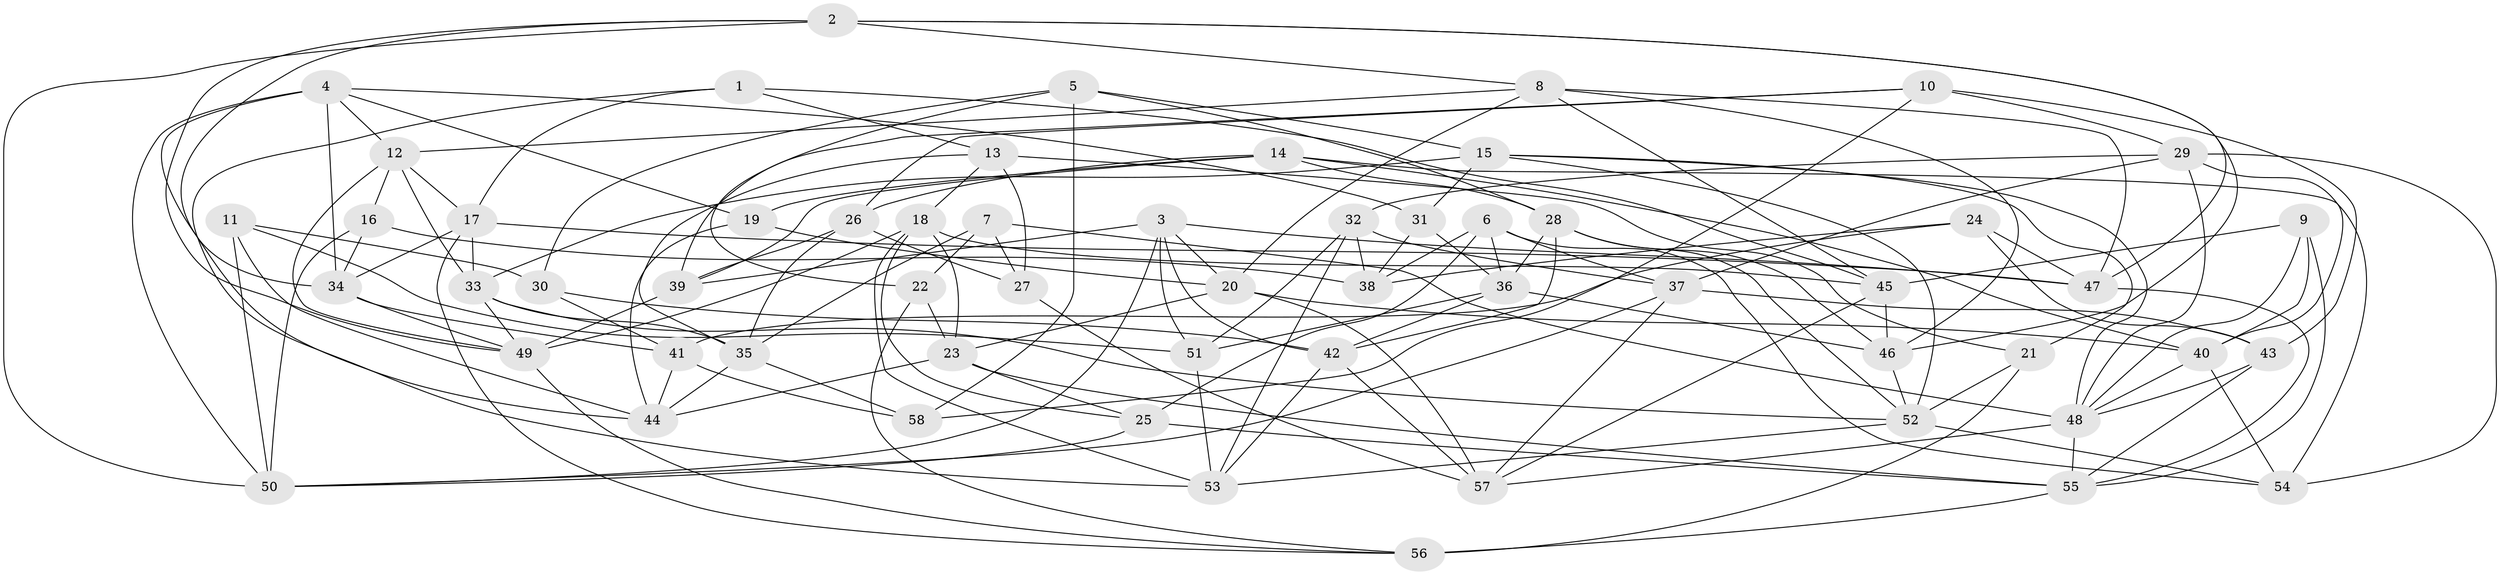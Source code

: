 // original degree distribution, {4: 1.0}
// Generated by graph-tools (version 1.1) at 2025/03/03/09/25 03:03:03]
// undirected, 58 vertices, 157 edges
graph export_dot {
graph [start="1"]
  node [color=gray90,style=filled];
  1;
  2;
  3;
  4;
  5;
  6;
  7;
  8;
  9;
  10;
  11;
  12;
  13;
  14;
  15;
  16;
  17;
  18;
  19;
  20;
  21;
  22;
  23;
  24;
  25;
  26;
  27;
  28;
  29;
  30;
  31;
  32;
  33;
  34;
  35;
  36;
  37;
  38;
  39;
  40;
  41;
  42;
  43;
  44;
  45;
  46;
  47;
  48;
  49;
  50;
  51;
  52;
  53;
  54;
  55;
  56;
  57;
  58;
  1 -- 13 [weight=1.0];
  1 -- 17 [weight=1.0];
  1 -- 45 [weight=1.0];
  1 -- 53 [weight=1.0];
  2 -- 8 [weight=1.0];
  2 -- 34 [weight=1.0];
  2 -- 46 [weight=1.0];
  2 -- 47 [weight=1.0];
  2 -- 49 [weight=1.0];
  2 -- 50 [weight=1.0];
  3 -- 20 [weight=1.0];
  3 -- 39 [weight=1.0];
  3 -- 42 [weight=1.0];
  3 -- 47 [weight=1.0];
  3 -- 50 [weight=1.0];
  3 -- 51 [weight=1.0];
  4 -- 12 [weight=1.0];
  4 -- 19 [weight=1.0];
  4 -- 31 [weight=1.0];
  4 -- 34 [weight=1.0];
  4 -- 44 [weight=1.0];
  4 -- 50 [weight=1.0];
  5 -- 15 [weight=1.0];
  5 -- 22 [weight=1.0];
  5 -- 28 [weight=1.0];
  5 -- 30 [weight=1.0];
  5 -- 58 [weight=2.0];
  6 -- 25 [weight=1.0];
  6 -- 36 [weight=1.0];
  6 -- 37 [weight=1.0];
  6 -- 38 [weight=2.0];
  6 -- 54 [weight=1.0];
  7 -- 22 [weight=1.0];
  7 -- 27 [weight=1.0];
  7 -- 35 [weight=1.0];
  7 -- 48 [weight=3.0];
  8 -- 12 [weight=1.0];
  8 -- 20 [weight=1.0];
  8 -- 45 [weight=1.0];
  8 -- 46 [weight=1.0];
  8 -- 47 [weight=1.0];
  9 -- 40 [weight=1.0];
  9 -- 45 [weight=1.0];
  9 -- 48 [weight=1.0];
  9 -- 55 [weight=1.0];
  10 -- 26 [weight=1.0];
  10 -- 29 [weight=1.0];
  10 -- 39 [weight=1.0];
  10 -- 43 [weight=2.0];
  10 -- 58 [weight=1.0];
  11 -- 30 [weight=1.0];
  11 -- 44 [weight=1.0];
  11 -- 50 [weight=1.0];
  11 -- 51 [weight=1.0];
  12 -- 16 [weight=1.0];
  12 -- 17 [weight=1.0];
  12 -- 33 [weight=1.0];
  12 -- 49 [weight=1.0];
  13 -- 18 [weight=1.0];
  13 -- 21 [weight=1.0];
  13 -- 27 [weight=2.0];
  13 -- 35 [weight=1.0];
  14 -- 19 [weight=1.0];
  14 -- 26 [weight=1.0];
  14 -- 28 [weight=1.0];
  14 -- 39 [weight=1.0];
  14 -- 40 [weight=1.0];
  14 -- 54 [weight=1.0];
  15 -- 21 [weight=1.0];
  15 -- 31 [weight=1.0];
  15 -- 33 [weight=1.0];
  15 -- 48 [weight=1.0];
  15 -- 52 [weight=1.0];
  16 -- 34 [weight=1.0];
  16 -- 38 [weight=1.0];
  16 -- 50 [weight=1.0];
  17 -- 33 [weight=1.0];
  17 -- 34 [weight=1.0];
  17 -- 47 [weight=1.0];
  17 -- 56 [weight=1.0];
  18 -- 23 [weight=1.0];
  18 -- 25 [weight=1.0];
  18 -- 45 [weight=1.0];
  18 -- 49 [weight=1.0];
  18 -- 53 [weight=1.0];
  19 -- 20 [weight=1.0];
  19 -- 44 [weight=1.0];
  20 -- 23 [weight=1.0];
  20 -- 40 [weight=1.0];
  20 -- 57 [weight=1.0];
  21 -- 52 [weight=1.0];
  21 -- 56 [weight=1.0];
  22 -- 23 [weight=1.0];
  22 -- 56 [weight=1.0];
  23 -- 25 [weight=1.0];
  23 -- 44 [weight=1.0];
  23 -- 55 [weight=1.0];
  24 -- 38 [weight=1.0];
  24 -- 41 [weight=1.0];
  24 -- 43 [weight=1.0];
  24 -- 47 [weight=1.0];
  25 -- 50 [weight=2.0];
  25 -- 55 [weight=1.0];
  26 -- 27 [weight=2.0];
  26 -- 35 [weight=1.0];
  26 -- 39 [weight=1.0];
  27 -- 57 [weight=1.0];
  28 -- 36 [weight=1.0];
  28 -- 42 [weight=1.0];
  28 -- 46 [weight=1.0];
  28 -- 52 [weight=1.0];
  29 -- 32 [weight=1.0];
  29 -- 37 [weight=1.0];
  29 -- 40 [weight=1.0];
  29 -- 48 [weight=1.0];
  29 -- 54 [weight=1.0];
  30 -- 41 [weight=1.0];
  30 -- 42 [weight=3.0];
  31 -- 36 [weight=1.0];
  31 -- 38 [weight=1.0];
  32 -- 37 [weight=1.0];
  32 -- 38 [weight=1.0];
  32 -- 51 [weight=2.0];
  32 -- 53 [weight=1.0];
  33 -- 35 [weight=1.0];
  33 -- 49 [weight=1.0];
  33 -- 52 [weight=1.0];
  34 -- 41 [weight=1.0];
  34 -- 49 [weight=1.0];
  35 -- 44 [weight=1.0];
  35 -- 58 [weight=1.0];
  36 -- 42 [weight=1.0];
  36 -- 46 [weight=1.0];
  36 -- 51 [weight=1.0];
  37 -- 43 [weight=1.0];
  37 -- 50 [weight=1.0];
  37 -- 57 [weight=1.0];
  39 -- 49 [weight=2.0];
  40 -- 48 [weight=1.0];
  40 -- 54 [weight=1.0];
  41 -- 44 [weight=1.0];
  41 -- 58 [weight=2.0];
  42 -- 53 [weight=1.0];
  42 -- 57 [weight=1.0];
  43 -- 48 [weight=1.0];
  43 -- 55 [weight=1.0];
  45 -- 46 [weight=1.0];
  45 -- 57 [weight=1.0];
  46 -- 52 [weight=1.0];
  47 -- 55 [weight=1.0];
  48 -- 55 [weight=1.0];
  48 -- 57 [weight=1.0];
  49 -- 56 [weight=1.0];
  51 -- 53 [weight=1.0];
  52 -- 53 [weight=1.0];
  52 -- 54 [weight=2.0];
  55 -- 56 [weight=2.0];
}
